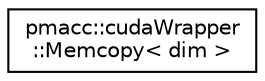digraph "Graphical Class Hierarchy"
{
 // LATEX_PDF_SIZE
  edge [fontname="Helvetica",fontsize="10",labelfontname="Helvetica",labelfontsize="10"];
  node [fontname="Helvetica",fontsize="10",shape=record];
  rankdir="LR";
  Node0 [label="pmacc::cudaWrapper\l::Memcopy\< dim \>",height=0.2,width=0.4,color="black", fillcolor="white", style="filled",URL="$structpmacc_1_1cuda_wrapper_1_1_memcopy.html",tooltip=" "];
}
